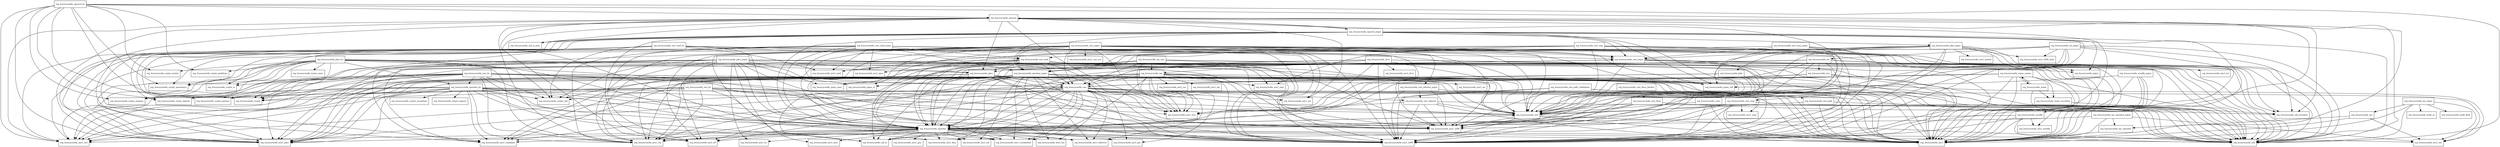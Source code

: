 digraph bcpkix_jdk15on_1_61_package_dependencies {
  node [shape = box, fontsize=10.0];
  org_bouncycastle_cert -> org_bouncycastle_asn1;
  org_bouncycastle_cert -> org_bouncycastle_asn1_x500;
  org_bouncycastle_cert -> org_bouncycastle_asn1_x509;
  org_bouncycastle_cert -> org_bouncycastle_operator;
  org_bouncycastle_cert -> org_bouncycastle_util;
  org_bouncycastle_cert_bc -> org_bouncycastle_asn1;
  org_bouncycastle_cert_bc -> org_bouncycastle_asn1_oiw;
  org_bouncycastle_cert_bc -> org_bouncycastle_asn1_x500;
  org_bouncycastle_cert_bc -> org_bouncycastle_asn1_x509;
  org_bouncycastle_cert_bc -> org_bouncycastle_cert;
  org_bouncycastle_cert_bc -> org_bouncycastle_crypto;
  org_bouncycastle_cert_bc -> org_bouncycastle_crypto_digests;
  org_bouncycastle_cert_bc -> org_bouncycastle_crypto_params;
  org_bouncycastle_cert_bc -> org_bouncycastle_crypto_util;
  org_bouncycastle_cert_bc -> org_bouncycastle_operator;
  org_bouncycastle_cert_cmp -> org_bouncycastle_asn1;
  org_bouncycastle_cert_cmp -> org_bouncycastle_asn1_cmp;
  org_bouncycastle_cert_cmp -> org_bouncycastle_asn1_crmf;
  org_bouncycastle_cert_cmp -> org_bouncycastle_asn1_x500;
  org_bouncycastle_cert_cmp -> org_bouncycastle_asn1_x509;
  org_bouncycastle_cert_cmp -> org_bouncycastle_cert;
  org_bouncycastle_cert_cmp -> org_bouncycastle_cert_crmf;
  org_bouncycastle_cert_cmp -> org_bouncycastle_operator;
  org_bouncycastle_cert_cmp -> org_bouncycastle_util;
  org_bouncycastle_cert_crmf -> org_bouncycastle_asn1;
  org_bouncycastle_cert_crmf -> org_bouncycastle_asn1_cmp;
  org_bouncycastle_cert_crmf -> org_bouncycastle_asn1_cms;
  org_bouncycastle_cert_crmf -> org_bouncycastle_asn1_crmf;
  org_bouncycastle_cert_crmf -> org_bouncycastle_asn1_iana;
  org_bouncycastle_cert_crmf -> org_bouncycastle_asn1_oiw;
  org_bouncycastle_cert_crmf -> org_bouncycastle_asn1_pkcs;
  org_bouncycastle_cert_crmf -> org_bouncycastle_asn1_x500;
  org_bouncycastle_cert_crmf -> org_bouncycastle_asn1_x509;
  org_bouncycastle_cert_crmf -> org_bouncycastle_cert;
  org_bouncycastle_cert_crmf -> org_bouncycastle_cms;
  org_bouncycastle_cert_crmf -> org_bouncycastle_operator;
  org_bouncycastle_cert_crmf -> org_bouncycastle_pkcs;
  org_bouncycastle_cert_crmf -> org_bouncycastle_util;
  org_bouncycastle_cert_crmf -> org_bouncycastle_util_io;
  org_bouncycastle_cert_crmf_bc -> org_bouncycastle_asn1;
  org_bouncycastle_cert_crmf_bc -> org_bouncycastle_asn1_crmf;
  org_bouncycastle_cert_crmf_bc -> org_bouncycastle_asn1_pkcs;
  org_bouncycastle_cert_crmf_bc -> org_bouncycastle_asn1_x509;
  org_bouncycastle_cert_crmf_bc -> org_bouncycastle_cert;
  org_bouncycastle_cert_crmf_bc -> org_bouncycastle_cert_crmf;
  org_bouncycastle_cert_crmf_bc -> org_bouncycastle_cert_jcajce;
  org_bouncycastle_cert_crmf_bc -> org_bouncycastle_crypto;
  org_bouncycastle_cert_crmf_bc -> org_bouncycastle_crypto_digests;
  org_bouncycastle_cert_crmf_bc -> org_bouncycastle_crypto_generators;
  org_bouncycastle_cert_crmf_bc -> org_bouncycastle_crypto_io;
  org_bouncycastle_cert_crmf_bc -> org_bouncycastle_crypto_params;
  org_bouncycastle_cert_crmf_bc -> org_bouncycastle_crypto_util;
  org_bouncycastle_cert_crmf_bc -> org_bouncycastle_operator;
  org_bouncycastle_cert_crmf_jcajce -> org_bouncycastle_asn1;
  org_bouncycastle_cert_crmf_jcajce -> org_bouncycastle_asn1_crmf;
  org_bouncycastle_cert_crmf_jcajce -> org_bouncycastle_asn1_iana;
  org_bouncycastle_cert_crmf_jcajce -> org_bouncycastle_asn1_nist;
  org_bouncycastle_cert_crmf_jcajce -> org_bouncycastle_asn1_oiw;
  org_bouncycastle_cert_crmf_jcajce -> org_bouncycastle_asn1_pkcs;
  org_bouncycastle_cert_crmf_jcajce -> org_bouncycastle_asn1_x500;
  org_bouncycastle_cert_crmf_jcajce -> org_bouncycastle_asn1_x509;
  org_bouncycastle_cert_crmf_jcajce -> org_bouncycastle_asn1_x9;
  org_bouncycastle_cert_crmf_jcajce -> org_bouncycastle_cert;
  org_bouncycastle_cert_crmf_jcajce -> org_bouncycastle_cert_crmf;
  org_bouncycastle_cert_crmf_jcajce -> org_bouncycastle_cert_jcajce;
  org_bouncycastle_cert_crmf_jcajce -> org_bouncycastle_cms;
  org_bouncycastle_cert_crmf_jcajce -> org_bouncycastle_jcajce_util;
  org_bouncycastle_cert_crmf_jcajce -> org_bouncycastle_operator;
  org_bouncycastle_cert_crmf_jcajce -> org_bouncycastle_operator_jcajce;
  org_bouncycastle_cert_dane -> org_bouncycastle_asn1_x509;
  org_bouncycastle_cert_dane -> org_bouncycastle_cert;
  org_bouncycastle_cert_dane -> org_bouncycastle_operator;
  org_bouncycastle_cert_dane -> org_bouncycastle_util;
  org_bouncycastle_cert_dane -> org_bouncycastle_util_encoders;
  org_bouncycastle_cert_dane_fetcher -> org_bouncycastle_cert_dane;
  org_bouncycastle_cert_jcajce -> org_bouncycastle_asn1;
  org_bouncycastle_cert_jcajce -> org_bouncycastle_asn1_oiw;
  org_bouncycastle_cert_jcajce -> org_bouncycastle_asn1_x500;
  org_bouncycastle_cert_jcajce -> org_bouncycastle_asn1_x509;
  org_bouncycastle_cert_jcajce -> org_bouncycastle_cert;
  org_bouncycastle_cert_jcajce -> org_bouncycastle_operator;
  org_bouncycastle_cert_jcajce -> org_bouncycastle_operator_jcajce;
  org_bouncycastle_cert_jcajce -> org_bouncycastle_util;
  org_bouncycastle_cert_ocsp -> org_bouncycastle_asn1;
  org_bouncycastle_cert_ocsp -> org_bouncycastle_asn1_ocsp;
  org_bouncycastle_cert_ocsp -> org_bouncycastle_asn1_oiw;
  org_bouncycastle_cert_ocsp -> org_bouncycastle_asn1_x500;
  org_bouncycastle_cert_ocsp -> org_bouncycastle_asn1_x509;
  org_bouncycastle_cert_ocsp -> org_bouncycastle_cert;
  org_bouncycastle_cert_ocsp -> org_bouncycastle_operator;
  org_bouncycastle_cert_ocsp -> org_bouncycastle_util;
  org_bouncycastle_cert_ocsp_jcajce -> org_bouncycastle_asn1_x500;
  org_bouncycastle_cert_ocsp_jcajce -> org_bouncycastle_asn1_x509;
  org_bouncycastle_cert_ocsp_jcajce -> org_bouncycastle_cert;
  org_bouncycastle_cert_ocsp_jcajce -> org_bouncycastle_cert_jcajce;
  org_bouncycastle_cert_ocsp_jcajce -> org_bouncycastle_cert_ocsp;
  org_bouncycastle_cert_ocsp_jcajce -> org_bouncycastle_operator;
  org_bouncycastle_cert_path -> org_bouncycastle_asn1;
  org_bouncycastle_cert_path -> org_bouncycastle_cert;
  org_bouncycastle_cert_path -> org_bouncycastle_util;
  org_bouncycastle_cert_path_validations -> org_bouncycastle_asn1;
  org_bouncycastle_cert_path_validations -> org_bouncycastle_asn1_x500;
  org_bouncycastle_cert_path_validations -> org_bouncycastle_asn1_x509;
  org_bouncycastle_cert_path_validations -> org_bouncycastle_cert;
  org_bouncycastle_cert_path_validations -> org_bouncycastle_cert_path;
  org_bouncycastle_cert_path_validations -> org_bouncycastle_operator;
  org_bouncycastle_cert_path_validations -> org_bouncycastle_util;
  org_bouncycastle_cert_selector -> org_bouncycastle_asn1;
  org_bouncycastle_cert_selector -> org_bouncycastle_asn1_cms;
  org_bouncycastle_cert_selector -> org_bouncycastle_asn1_x500;
  org_bouncycastle_cert_selector -> org_bouncycastle_asn1_x509;
  org_bouncycastle_cert_selector -> org_bouncycastle_cert;
  org_bouncycastle_cert_selector -> org_bouncycastle_util;
  org_bouncycastle_cert_selector_jcajce -> org_bouncycastle_asn1;
  org_bouncycastle_cert_selector_jcajce -> org_bouncycastle_asn1_x500;
  org_bouncycastle_cert_selector_jcajce -> org_bouncycastle_asn1_x509;
  org_bouncycastle_cert_selector_jcajce -> org_bouncycastle_cert_selector;
  org_bouncycastle_cmc -> org_bouncycastle_asn1;
  org_bouncycastle_cmc -> org_bouncycastle_asn1_cms;
  org_bouncycastle_cmc -> org_bouncycastle_cms;
  org_bouncycastle_cmc -> org_bouncycastle_util;
  org_bouncycastle_cms -> org_bouncycastle_asn1;
  org_bouncycastle_cms -> org_bouncycastle_asn1_bsi;
  org_bouncycastle_cms -> org_bouncycastle_asn1_cms;
  org_bouncycastle_cms -> org_bouncycastle_asn1_cryptopro;
  org_bouncycastle_cms -> org_bouncycastle_asn1_eac;
  org_bouncycastle_cms -> org_bouncycastle_asn1_gm;
  org_bouncycastle_cms -> org_bouncycastle_asn1_kisa;
  org_bouncycastle_cms -> org_bouncycastle_asn1_nist;
  org_bouncycastle_cms -> org_bouncycastle_asn1_ntt;
  org_bouncycastle_cms -> org_bouncycastle_asn1_ocsp;
  org_bouncycastle_cms -> org_bouncycastle_asn1_oiw;
  org_bouncycastle_cms -> org_bouncycastle_asn1_pkcs;
  org_bouncycastle_cms -> org_bouncycastle_asn1_rosstandart;
  org_bouncycastle_cms -> org_bouncycastle_asn1_sec;
  org_bouncycastle_cms -> org_bouncycastle_asn1_teletrust;
  org_bouncycastle_cms -> org_bouncycastle_asn1_x500;
  org_bouncycastle_cms -> org_bouncycastle_asn1_x509;
  org_bouncycastle_cms -> org_bouncycastle_asn1_x9;
  org_bouncycastle_cms -> org_bouncycastle_cert;
  org_bouncycastle_cms -> org_bouncycastle_cert_selector;
  org_bouncycastle_cms -> org_bouncycastle_operator;
  org_bouncycastle_cms -> org_bouncycastle_util;
  org_bouncycastle_cms -> org_bouncycastle_util_io;
  org_bouncycastle_cms_bc -> org_bouncycastle_asn1;
  org_bouncycastle_cms_bc -> org_bouncycastle_asn1_cms;
  org_bouncycastle_cms_bc -> org_bouncycastle_asn1_nist;
  org_bouncycastle_cms_bc -> org_bouncycastle_asn1_oiw;
  org_bouncycastle_cms_bc -> org_bouncycastle_asn1_pkcs;
  org_bouncycastle_cms_bc -> org_bouncycastle_asn1_x509;
  org_bouncycastle_cms_bc -> org_bouncycastle_cert;
  org_bouncycastle_cms_bc -> org_bouncycastle_cms;
  org_bouncycastle_cms_bc -> org_bouncycastle_crypto;
  org_bouncycastle_cms_bc -> org_bouncycastle_crypto_digests;
  org_bouncycastle_cms_bc -> org_bouncycastle_crypto_engines;
  org_bouncycastle_cms_bc -> org_bouncycastle_crypto_generators;
  org_bouncycastle_cms_bc -> org_bouncycastle_crypto_io;
  org_bouncycastle_cms_bc -> org_bouncycastle_crypto_params;
  org_bouncycastle_cms_bc -> org_bouncycastle_crypto_util;
  org_bouncycastle_cms_bc -> org_bouncycastle_operator;
  org_bouncycastle_cms_bc -> org_bouncycastle_operator_bc;
  org_bouncycastle_cms_bc -> org_bouncycastle_util;
  org_bouncycastle_cms_jcajce -> org_bouncycastle_asn1;
  org_bouncycastle_cms_jcajce -> org_bouncycastle_asn1_cms;
  org_bouncycastle_cms_jcajce -> org_bouncycastle_asn1_cms_ecc;
  org_bouncycastle_cms_jcajce -> org_bouncycastle_asn1_cryptopro;
  org_bouncycastle_cms_jcajce -> org_bouncycastle_asn1_oiw;
  org_bouncycastle_cms_jcajce -> org_bouncycastle_asn1_pkcs;
  org_bouncycastle_cms_jcajce -> org_bouncycastle_asn1_rosstandart;
  org_bouncycastle_cms_jcajce -> org_bouncycastle_asn1_sec;
  org_bouncycastle_cms_jcajce -> org_bouncycastle_asn1_x500;
  org_bouncycastle_cms_jcajce -> org_bouncycastle_asn1_x509;
  org_bouncycastle_cms_jcajce -> org_bouncycastle_asn1_x9;
  org_bouncycastle_cms_jcajce -> org_bouncycastle_cert;
  org_bouncycastle_cms_jcajce -> org_bouncycastle_cert_jcajce;
  org_bouncycastle_cms_jcajce -> org_bouncycastle_cert_selector_jcajce;
  org_bouncycastle_cms_jcajce -> org_bouncycastle_cms;
  org_bouncycastle_cms_jcajce -> org_bouncycastle_jcajce_io;
  org_bouncycastle_cms_jcajce -> org_bouncycastle_jcajce_spec;
  org_bouncycastle_cms_jcajce -> org_bouncycastle_jcajce_util;
  org_bouncycastle_cms_jcajce -> org_bouncycastle_operator;
  org_bouncycastle_cms_jcajce -> org_bouncycastle_operator_jcajce;
  org_bouncycastle_cms_jcajce -> org_bouncycastle_util;
  org_bouncycastle_cms_jcajce -> org_bouncycastle_util_encoders;
  org_bouncycastle_cms_jcajce -> org_bouncycastle_util_io;
  org_bouncycastle_dvcs -> org_bouncycastle_asn1;
  org_bouncycastle_dvcs -> org_bouncycastle_asn1_cms;
  org_bouncycastle_dvcs -> org_bouncycastle_asn1_dvcs;
  org_bouncycastle_dvcs -> org_bouncycastle_asn1_x509;
  org_bouncycastle_dvcs -> org_bouncycastle_cert;
  org_bouncycastle_dvcs -> org_bouncycastle_cms;
  org_bouncycastle_dvcs -> org_bouncycastle_operator;
  org_bouncycastle_dvcs -> org_bouncycastle_tsp;
  org_bouncycastle_dvcs -> org_bouncycastle_util;
  org_bouncycastle_eac -> org_bouncycastle_asn1;
  org_bouncycastle_eac -> org_bouncycastle_asn1_eac;
  org_bouncycastle_eac -> org_bouncycastle_eac_operator;
  org_bouncycastle_eac_jcajce -> org_bouncycastle_asn1;
  org_bouncycastle_eac_jcajce -> org_bouncycastle_asn1_eac;
  org_bouncycastle_eac_jcajce -> org_bouncycastle_eac;
  org_bouncycastle_eac_jcajce -> org_bouncycastle_math_ec;
  org_bouncycastle_eac_jcajce -> org_bouncycastle_math_field;
  org_bouncycastle_eac_jcajce -> org_bouncycastle_util;
  org_bouncycastle_eac_operator -> org_bouncycastle_asn1;
  org_bouncycastle_eac_operator_jcajce -> org_bouncycastle_asn1;
  org_bouncycastle_eac_operator_jcajce -> org_bouncycastle_asn1_eac;
  org_bouncycastle_eac_operator_jcajce -> org_bouncycastle_eac_operator;
  org_bouncycastle_eac_operator_jcajce -> org_bouncycastle_operator;
  org_bouncycastle_est -> org_bouncycastle_asn1;
  org_bouncycastle_est -> org_bouncycastle_asn1_cms;
  org_bouncycastle_est -> org_bouncycastle_asn1_est;
  org_bouncycastle_est -> org_bouncycastle_asn1_nist;
  org_bouncycastle_est -> org_bouncycastle_asn1_pkcs;
  org_bouncycastle_est -> org_bouncycastle_asn1_x509;
  org_bouncycastle_est -> org_bouncycastle_cert;
  org_bouncycastle_est -> org_bouncycastle_cmc;
  org_bouncycastle_est -> org_bouncycastle_operator;
  org_bouncycastle_est -> org_bouncycastle_pkcs;
  org_bouncycastle_est -> org_bouncycastle_util;
  org_bouncycastle_est -> org_bouncycastle_util_encoders;
  org_bouncycastle_est_jcajce -> org_bouncycastle_asn1;
  org_bouncycastle_est_jcajce -> org_bouncycastle_asn1_x500;
  org_bouncycastle_est_jcajce -> org_bouncycastle_asn1_x500_style;
  org_bouncycastle_est_jcajce -> org_bouncycastle_asn1_x509;
  org_bouncycastle_est_jcajce -> org_bouncycastle_cert;
  org_bouncycastle_est_jcajce -> org_bouncycastle_est;
  org_bouncycastle_est_jcajce -> org_bouncycastle_operator;
  org_bouncycastle_est_jcajce -> org_bouncycastle_operator_jcajce;
  org_bouncycastle_est_jcajce -> org_bouncycastle_util;
  org_bouncycastle_est_jcajce -> org_bouncycastle_util_encoders;
  org_bouncycastle_mime -> org_bouncycastle_mime_encoding;
  org_bouncycastle_mime -> org_bouncycastle_mime_smime;
  org_bouncycastle_mime -> org_bouncycastle_util;
  org_bouncycastle_mime_encoding -> org_bouncycastle_util_encoders;
  org_bouncycastle_mime_smime -> org_bouncycastle_asn1;
  org_bouncycastle_mime_smime -> org_bouncycastle_asn1_x509;
  org_bouncycastle_mime_smime -> org_bouncycastle_cert;
  org_bouncycastle_mime_smime -> org_bouncycastle_cms;
  org_bouncycastle_mime_smime -> org_bouncycastle_mime;
  org_bouncycastle_mime_smime -> org_bouncycastle_mime_encoding;
  org_bouncycastle_mime_smime -> org_bouncycastle_operator;
  org_bouncycastle_mime_smime -> org_bouncycastle_util;
  org_bouncycastle_mime_smime -> org_bouncycastle_util_io;
  org_bouncycastle_mozilla -> org_bouncycastle_asn1;
  org_bouncycastle_mozilla -> org_bouncycastle_asn1_mozilla;
  org_bouncycastle_mozilla -> org_bouncycastle_asn1_x509;
  org_bouncycastle_mozilla -> org_bouncycastle_operator;
  org_bouncycastle_mozilla -> org_bouncycastle_util;
  org_bouncycastle_mozilla_jcajce -> org_bouncycastle_asn1;
  org_bouncycastle_mozilla_jcajce -> org_bouncycastle_asn1_mozilla;
  org_bouncycastle_mozilla_jcajce -> org_bouncycastle_asn1_x509;
  org_bouncycastle_mozilla_jcajce -> org_bouncycastle_jcajce_util;
  org_bouncycastle_mozilla_jcajce -> org_bouncycastle_mozilla;
  org_bouncycastle_openssl -> org_bouncycastle_asn1;
  org_bouncycastle_openssl -> org_bouncycastle_asn1_cms;
  org_bouncycastle_openssl -> org_bouncycastle_asn1_cryptopro;
  org_bouncycastle_openssl -> org_bouncycastle_asn1_nist;
  org_bouncycastle_openssl -> org_bouncycastle_asn1_oiw;
  org_bouncycastle_openssl -> org_bouncycastle_asn1_pkcs;
  org_bouncycastle_openssl -> org_bouncycastle_asn1_sec;
  org_bouncycastle_openssl -> org_bouncycastle_asn1_x509;
  org_bouncycastle_openssl -> org_bouncycastle_asn1_x9;
  org_bouncycastle_openssl -> org_bouncycastle_cert;
  org_bouncycastle_openssl -> org_bouncycastle_openssl_jcajce;
  org_bouncycastle_openssl -> org_bouncycastle_operator;
  org_bouncycastle_openssl -> org_bouncycastle_pkcs;
  org_bouncycastle_openssl -> org_bouncycastle_util;
  org_bouncycastle_openssl -> org_bouncycastle_util_encoders;
  org_bouncycastle_openssl -> org_bouncycastle_util_io_pem;
  org_bouncycastle_openssl_bc -> org_bouncycastle_asn1;
  org_bouncycastle_openssl_bc -> org_bouncycastle_asn1_nist;
  org_bouncycastle_openssl_bc -> org_bouncycastle_asn1_pkcs;
  org_bouncycastle_openssl_bc -> org_bouncycastle_crypto;
  org_bouncycastle_openssl_bc -> org_bouncycastle_crypto_digests;
  org_bouncycastle_openssl_bc -> org_bouncycastle_crypto_engines;
  org_bouncycastle_openssl_bc -> org_bouncycastle_crypto_generators;
  org_bouncycastle_openssl_bc -> org_bouncycastle_crypto_modes;
  org_bouncycastle_openssl_bc -> org_bouncycastle_crypto_paddings;
  org_bouncycastle_openssl_bc -> org_bouncycastle_crypto_params;
  org_bouncycastle_openssl_bc -> org_bouncycastle_openssl;
  org_bouncycastle_openssl_bc -> org_bouncycastle_util;
  org_bouncycastle_openssl_jcajce -> org_bouncycastle_asn1;
  org_bouncycastle_openssl_jcajce -> org_bouncycastle_asn1_cryptopro;
  org_bouncycastle_openssl_jcajce -> org_bouncycastle_asn1_nist;
  org_bouncycastle_openssl_jcajce -> org_bouncycastle_asn1_pkcs;
  org_bouncycastle_openssl_jcajce -> org_bouncycastle_asn1_x509;
  org_bouncycastle_openssl_jcajce -> org_bouncycastle_asn1_x9;
  org_bouncycastle_openssl_jcajce -> org_bouncycastle_cert;
  org_bouncycastle_openssl_jcajce -> org_bouncycastle_cert_jcajce;
  org_bouncycastle_openssl_jcajce -> org_bouncycastle_crypto;
  org_bouncycastle_openssl_jcajce -> org_bouncycastle_jcajce;
  org_bouncycastle_openssl_jcajce -> org_bouncycastle_jcajce_util;
  org_bouncycastle_openssl_jcajce -> org_bouncycastle_openssl;
  org_bouncycastle_openssl_jcajce -> org_bouncycastle_operator;
  org_bouncycastle_openssl_jcajce -> org_bouncycastle_operator_jcajce;
  org_bouncycastle_openssl_jcajce -> org_bouncycastle_pkix_jcajce;
  org_bouncycastle_openssl_jcajce -> org_bouncycastle_util;
  org_bouncycastle_openssl_jcajce -> org_bouncycastle_util_io_pem;
  org_bouncycastle_operator -> org_bouncycastle_asn1;
  org_bouncycastle_operator -> org_bouncycastle_asn1_bc;
  org_bouncycastle_operator -> org_bouncycastle_asn1_bsi;
  org_bouncycastle_operator -> org_bouncycastle_asn1_cryptopro;
  org_bouncycastle_operator -> org_bouncycastle_asn1_eac;
  org_bouncycastle_operator -> org_bouncycastle_asn1_gm;
  org_bouncycastle_operator -> org_bouncycastle_asn1_gnu;
  org_bouncycastle_operator -> org_bouncycastle_asn1_kisa;
  org_bouncycastle_operator -> org_bouncycastle_asn1_misc;
  org_bouncycastle_operator -> org_bouncycastle_asn1_nist;
  org_bouncycastle_operator -> org_bouncycastle_asn1_ntt;
  org_bouncycastle_operator -> org_bouncycastle_asn1_oiw;
  org_bouncycastle_operator -> org_bouncycastle_asn1_pkcs;
  org_bouncycastle_operator -> org_bouncycastle_asn1_rosstandart;
  org_bouncycastle_operator -> org_bouncycastle_asn1_teletrust;
  org_bouncycastle_operator -> org_bouncycastle_asn1_x509;
  org_bouncycastle_operator -> org_bouncycastle_asn1_x9;
  org_bouncycastle_operator -> org_bouncycastle_cert;
  org_bouncycastle_operator -> org_bouncycastle_util;
  org_bouncycastle_operator -> org_bouncycastle_util_io;
  org_bouncycastle_operator_bc -> org_bouncycastle_asn1;
  org_bouncycastle_operator_bc -> org_bouncycastle_asn1_cryptopro;
  org_bouncycastle_operator_bc -> org_bouncycastle_asn1_kisa;
  org_bouncycastle_operator_bc -> org_bouncycastle_asn1_nist;
  org_bouncycastle_operator_bc -> org_bouncycastle_asn1_ntt;
  org_bouncycastle_operator_bc -> org_bouncycastle_asn1_oiw;
  org_bouncycastle_operator_bc -> org_bouncycastle_asn1_pkcs;
  org_bouncycastle_operator_bc -> org_bouncycastle_asn1_rosstandart;
  org_bouncycastle_operator_bc -> org_bouncycastle_asn1_teletrust;
  org_bouncycastle_operator_bc -> org_bouncycastle_asn1_x509;
  org_bouncycastle_operator_bc -> org_bouncycastle_cert;
  org_bouncycastle_operator_bc -> org_bouncycastle_crypto;
  org_bouncycastle_operator_bc -> org_bouncycastle_crypto_digests;
  org_bouncycastle_operator_bc -> org_bouncycastle_crypto_encodings;
  org_bouncycastle_operator_bc -> org_bouncycastle_crypto_engines;
  org_bouncycastle_operator_bc -> org_bouncycastle_crypto_params;
  org_bouncycastle_operator_bc -> org_bouncycastle_crypto_signers;
  org_bouncycastle_operator_bc -> org_bouncycastle_crypto_util;
  org_bouncycastle_operator_bc -> org_bouncycastle_operator;
  org_bouncycastle_operator_jcajce -> org_bouncycastle_asn1;
  org_bouncycastle_operator_jcajce -> org_bouncycastle_asn1_bsi;
  org_bouncycastle_operator_jcajce -> org_bouncycastle_asn1_cms;
  org_bouncycastle_operator_jcajce -> org_bouncycastle_asn1_cryptopro;
  org_bouncycastle_operator_jcajce -> org_bouncycastle_asn1_eac;
  org_bouncycastle_operator_jcajce -> org_bouncycastle_asn1_iso;
  org_bouncycastle_operator_jcajce -> org_bouncycastle_asn1_kisa;
  org_bouncycastle_operator_jcajce -> org_bouncycastle_asn1_nist;
  org_bouncycastle_operator_jcajce -> org_bouncycastle_asn1_ntt;
  org_bouncycastle_operator_jcajce -> org_bouncycastle_asn1_oiw;
  org_bouncycastle_operator_jcajce -> org_bouncycastle_asn1_pkcs;
  org_bouncycastle_operator_jcajce -> org_bouncycastle_asn1_rosstandart;
  org_bouncycastle_operator_jcajce -> org_bouncycastle_asn1_teletrust;
  org_bouncycastle_operator_jcajce -> org_bouncycastle_asn1_x509;
  org_bouncycastle_operator_jcajce -> org_bouncycastle_asn1_x9;
  org_bouncycastle_operator_jcajce -> org_bouncycastle_cert;
  org_bouncycastle_operator_jcajce -> org_bouncycastle_cert_jcajce;
  org_bouncycastle_operator_jcajce -> org_bouncycastle_cms;
  org_bouncycastle_operator_jcajce -> org_bouncycastle_crypto_util;
  org_bouncycastle_operator_jcajce -> org_bouncycastle_jcajce_io;
  org_bouncycastle_operator_jcajce -> org_bouncycastle_jcajce_spec;
  org_bouncycastle_operator_jcajce -> org_bouncycastle_jcajce_util;
  org_bouncycastle_operator_jcajce -> org_bouncycastle_operator;
  org_bouncycastle_operator_jcajce -> org_bouncycastle_util;
  org_bouncycastle_pkcs -> org_bouncycastle_asn1;
  org_bouncycastle_pkcs -> org_bouncycastle_asn1_cms;
  org_bouncycastle_pkcs -> org_bouncycastle_asn1_cryptopro;
  org_bouncycastle_pkcs -> org_bouncycastle_asn1_nist;
  org_bouncycastle_pkcs -> org_bouncycastle_asn1_pkcs;
  org_bouncycastle_pkcs -> org_bouncycastle_asn1_x500;
  org_bouncycastle_pkcs -> org_bouncycastle_asn1_x509;
  org_bouncycastle_pkcs -> org_bouncycastle_cert;
  org_bouncycastle_pkcs -> org_bouncycastle_cms;
  org_bouncycastle_pkcs -> org_bouncycastle_operator;
  org_bouncycastle_pkcs -> org_bouncycastle_util;
  org_bouncycastle_pkcs -> org_bouncycastle_util_io;
  org_bouncycastle_pkcs_bc -> org_bouncycastle_asn1;
  org_bouncycastle_pkcs_bc -> org_bouncycastle_asn1_oiw;
  org_bouncycastle_pkcs_bc -> org_bouncycastle_asn1_pkcs;
  org_bouncycastle_pkcs_bc -> org_bouncycastle_asn1_x500;
  org_bouncycastle_pkcs_bc -> org_bouncycastle_asn1_x509;
  org_bouncycastle_pkcs_bc -> org_bouncycastle_crypto;
  org_bouncycastle_pkcs_bc -> org_bouncycastle_crypto_digests;
  org_bouncycastle_pkcs_bc -> org_bouncycastle_crypto_engines;
  org_bouncycastle_pkcs_bc -> org_bouncycastle_crypto_generators;
  org_bouncycastle_pkcs_bc -> org_bouncycastle_crypto_io;
  org_bouncycastle_pkcs_bc -> org_bouncycastle_crypto_macs;
  org_bouncycastle_pkcs_bc -> org_bouncycastle_crypto_modes;
  org_bouncycastle_pkcs_bc -> org_bouncycastle_crypto_paddings;
  org_bouncycastle_pkcs_bc -> org_bouncycastle_crypto_params;
  org_bouncycastle_pkcs_bc -> org_bouncycastle_crypto_util;
  org_bouncycastle_pkcs_bc -> org_bouncycastle_operator;
  org_bouncycastle_pkcs_bc -> org_bouncycastle_operator_bc;
  org_bouncycastle_pkcs_bc -> org_bouncycastle_pkcs;
  org_bouncycastle_pkcs_bc -> org_bouncycastle_util;
  org_bouncycastle_pkcs_jcajce -> org_bouncycastle_asn1;
  org_bouncycastle_pkcs_jcajce -> org_bouncycastle_asn1_bc;
  org_bouncycastle_pkcs_jcajce -> org_bouncycastle_asn1_cryptopro;
  org_bouncycastle_pkcs_jcajce -> org_bouncycastle_asn1_misc;
  org_bouncycastle_pkcs_jcajce -> org_bouncycastle_asn1_nist;
  org_bouncycastle_pkcs_jcajce -> org_bouncycastle_asn1_oiw;
  org_bouncycastle_pkcs_jcajce -> org_bouncycastle_asn1_pkcs;
  org_bouncycastle_pkcs_jcajce -> org_bouncycastle_asn1_x500;
  org_bouncycastle_pkcs_jcajce -> org_bouncycastle_asn1_x509;
  org_bouncycastle_pkcs_jcajce -> org_bouncycastle_asn1_x9;
  org_bouncycastle_pkcs_jcajce -> org_bouncycastle_crypto;
  org_bouncycastle_pkcs_jcajce -> org_bouncycastle_crypto_util;
  org_bouncycastle_pkcs_jcajce -> org_bouncycastle_jcajce;
  org_bouncycastle_pkcs_jcajce -> org_bouncycastle_jcajce_io;
  org_bouncycastle_pkcs_jcajce -> org_bouncycastle_jcajce_spec;
  org_bouncycastle_pkcs_jcajce -> org_bouncycastle_jcajce_util;
  org_bouncycastle_pkcs_jcajce -> org_bouncycastle_operator;
  org_bouncycastle_pkcs_jcajce -> org_bouncycastle_pkcs;
  org_bouncycastle_pkix -> org_bouncycastle_asn1_pkcs;
  org_bouncycastle_pkix -> org_bouncycastle_asn1_x500;
  org_bouncycastle_pkix -> org_bouncycastle_asn1_x509;
  org_bouncycastle_pkix -> org_bouncycastle_cert;
  org_bouncycastle_pkix -> org_bouncycastle_cms;
  org_bouncycastle_pkix_jcajce -> org_bouncycastle_asn1;
  org_bouncycastle_pkix_jcajce -> org_bouncycastle_asn1_isismtt;
  org_bouncycastle_pkix_jcajce -> org_bouncycastle_asn1_pkcs;
  org_bouncycastle_pkix_jcajce -> org_bouncycastle_asn1_x500;
  org_bouncycastle_pkix_jcajce -> org_bouncycastle_asn1_x500_style;
  org_bouncycastle_pkix_jcajce -> org_bouncycastle_asn1_x509;
  org_bouncycastle_pkix_jcajce -> org_bouncycastle_cert;
  org_bouncycastle_pkix_jcajce -> org_bouncycastle_cert_jcajce;
  org_bouncycastle_pkix_jcajce -> org_bouncycastle_jcajce;
  org_bouncycastle_pkix_jcajce -> org_bouncycastle_jcajce_util;
  org_bouncycastle_pkix_jcajce -> org_bouncycastle_pkix;
  org_bouncycastle_pkix_jcajce -> org_bouncycastle_util;
  org_bouncycastle_tsp -> org_bouncycastle_asn1;
  org_bouncycastle_tsp -> org_bouncycastle_asn1_cmp;
  org_bouncycastle_tsp -> org_bouncycastle_asn1_cms;
  org_bouncycastle_tsp -> org_bouncycastle_asn1_cryptopro;
  org_bouncycastle_tsp -> org_bouncycastle_asn1_ess;
  org_bouncycastle_tsp -> org_bouncycastle_asn1_gm;
  org_bouncycastle_tsp -> org_bouncycastle_asn1_nist;
  org_bouncycastle_tsp -> org_bouncycastle_asn1_oiw;
  org_bouncycastle_tsp -> org_bouncycastle_asn1_pkcs;
  org_bouncycastle_tsp -> org_bouncycastle_asn1_rosstandart;
  org_bouncycastle_tsp -> org_bouncycastle_asn1_teletrust;
  org_bouncycastle_tsp -> org_bouncycastle_asn1_tsp;
  org_bouncycastle_tsp -> org_bouncycastle_asn1_x500;
  org_bouncycastle_tsp -> org_bouncycastle_asn1_x509;
  org_bouncycastle_tsp -> org_bouncycastle_cert;
  org_bouncycastle_tsp -> org_bouncycastle_cms;
  org_bouncycastle_tsp -> org_bouncycastle_operator;
  org_bouncycastle_tsp -> org_bouncycastle_util;
  org_bouncycastle_tsp_cms -> org_bouncycastle_asn1;
  org_bouncycastle_tsp_cms -> org_bouncycastle_asn1_cms;
  org_bouncycastle_tsp_cms -> org_bouncycastle_asn1_x509;
  org_bouncycastle_tsp_cms -> org_bouncycastle_cms;
  org_bouncycastle_tsp_cms -> org_bouncycastle_operator;
  org_bouncycastle_tsp_cms -> org_bouncycastle_tsp;
  org_bouncycastle_tsp_cms -> org_bouncycastle_util;
  org_bouncycastle_tsp_cms -> org_bouncycastle_util_io;
  org_bouncycastle_voms -> org_bouncycastle_asn1;
  org_bouncycastle_voms -> org_bouncycastle_asn1_x509;
  org_bouncycastle_voms -> org_bouncycastle_cert;
}
